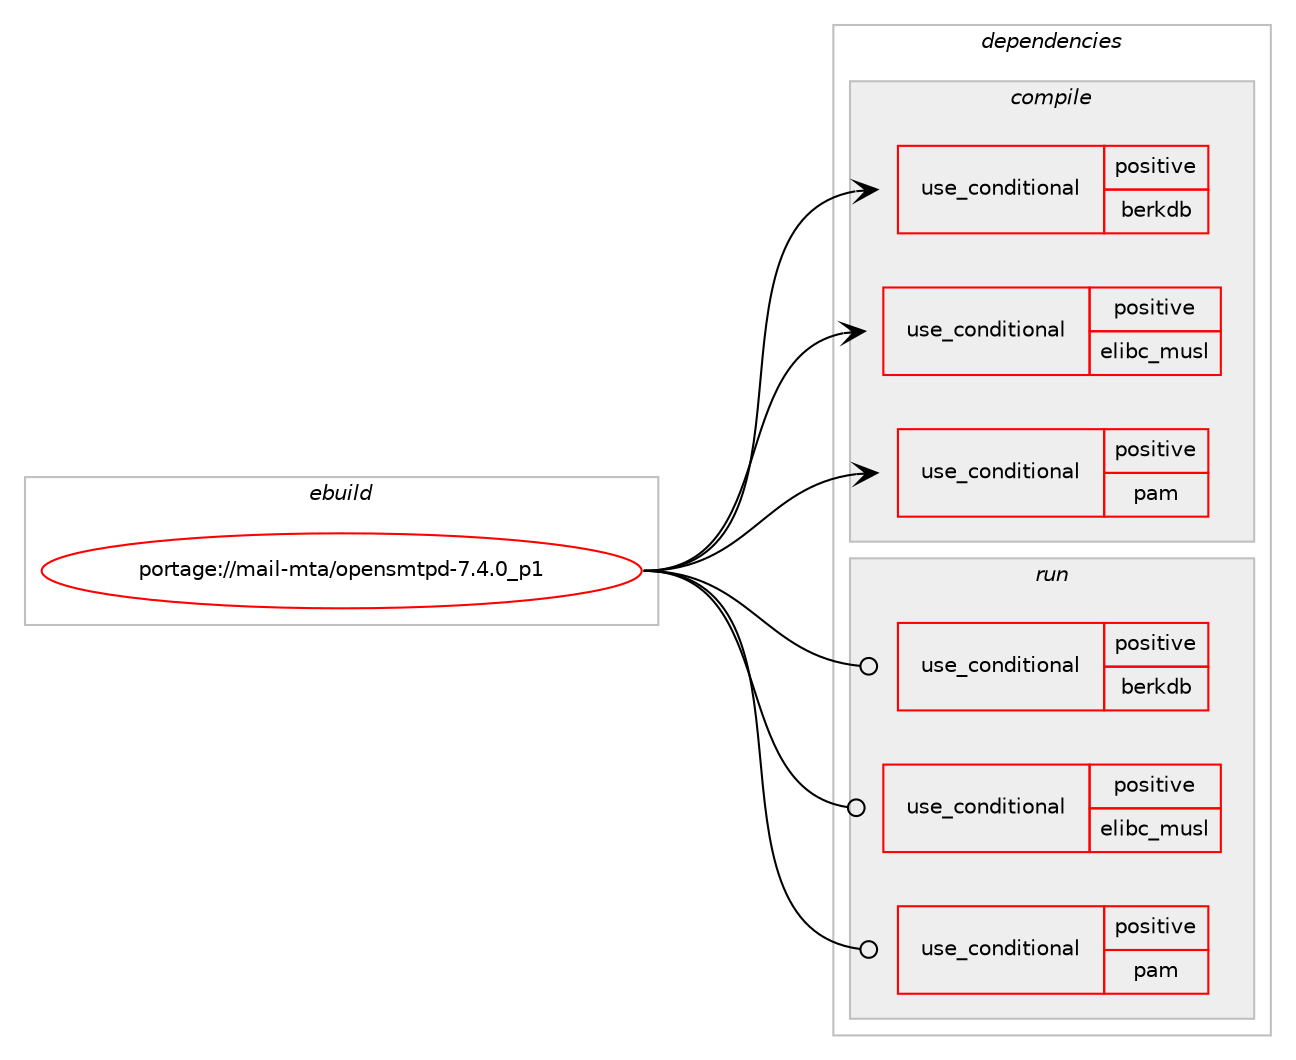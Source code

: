 digraph prolog {

# *************
# Graph options
# *************

newrank=true;
concentrate=true;
compound=true;
graph [rankdir=LR,fontname=Helvetica,fontsize=10,ranksep=1.5];#, ranksep=2.5, nodesep=0.2];
edge  [arrowhead=vee];
node  [fontname=Helvetica,fontsize=10];

# **********
# The ebuild
# **********

subgraph cluster_leftcol {
color=gray;
rank=same;
label=<<i>ebuild</i>>;
id [label="portage://mail-mta/opensmtpd-7.4.0_p1", color=red, width=4, href="../mail-mta/opensmtpd-7.4.0_p1.svg"];
}

# ****************
# The dependencies
# ****************

subgraph cluster_midcol {
color=gray;
label=<<i>dependencies</i>>;
subgraph cluster_compile {
fillcolor="#eeeeee";
style=filled;
label=<<i>compile</i>>;
subgraph cond69065 {
dependency147118 [label=<<TABLE BORDER="0" CELLBORDER="1" CELLSPACING="0" CELLPADDING="4"><TR><TD ROWSPAN="3" CELLPADDING="10">use_conditional</TD></TR><TR><TD>positive</TD></TR><TR><TD>berkdb</TD></TR></TABLE>>, shape=none, color=red];
# *** BEGIN UNKNOWN DEPENDENCY TYPE (TODO) ***
# dependency147118 -> package_dependency(portage://mail-mta/opensmtpd-7.4.0_p1,install,no,sys-libs,db,none,[,,],any_same_slot,[])
# *** END UNKNOWN DEPENDENCY TYPE (TODO) ***

}
id:e -> dependency147118:w [weight=20,style="solid",arrowhead="vee"];
subgraph cond69066 {
dependency147119 [label=<<TABLE BORDER="0" CELLBORDER="1" CELLSPACING="0" CELLPADDING="4"><TR><TD ROWSPAN="3" CELLPADDING="10">use_conditional</TD></TR><TR><TD>positive</TD></TR><TR><TD>elibc_musl</TD></TR></TABLE>>, shape=none, color=red];
# *** BEGIN UNKNOWN DEPENDENCY TYPE (TODO) ***
# dependency147119 -> package_dependency(portage://mail-mta/opensmtpd-7.4.0_p1,install,no,sys-libs,fts-standalone,none,[,,],[],[])
# *** END UNKNOWN DEPENDENCY TYPE (TODO) ***

}
id:e -> dependency147119:w [weight=20,style="solid",arrowhead="vee"];
subgraph cond69067 {
dependency147120 [label=<<TABLE BORDER="0" CELLBORDER="1" CELLSPACING="0" CELLPADDING="4"><TR><TD ROWSPAN="3" CELLPADDING="10">use_conditional</TD></TR><TR><TD>positive</TD></TR><TR><TD>pam</TD></TR></TABLE>>, shape=none, color=red];
# *** BEGIN UNKNOWN DEPENDENCY TYPE (TODO) ***
# dependency147120 -> package_dependency(portage://mail-mta/opensmtpd-7.4.0_p1,install,no,sys-libs,pam,none,[,,],[],[])
# *** END UNKNOWN DEPENDENCY TYPE (TODO) ***

}
id:e -> dependency147120:w [weight=20,style="solid",arrowhead="vee"];
# *** BEGIN UNKNOWN DEPENDENCY TYPE (TODO) ***
# id -> package_dependency(portage://mail-mta/opensmtpd-7.4.0_p1,install,no,dev-libs,libbsd,none,[,,],[],[])
# *** END UNKNOWN DEPENDENCY TYPE (TODO) ***

# *** BEGIN UNKNOWN DEPENDENCY TYPE (TODO) ***
# id -> package_dependency(portage://mail-mta/opensmtpd-7.4.0_p1,install,no,dev-libs,libevent,none,[,,],any_same_slot,[])
# *** END UNKNOWN DEPENDENCY TYPE (TODO) ***

# *** BEGIN UNKNOWN DEPENDENCY TYPE (TODO) ***
# id -> package_dependency(portage://mail-mta/opensmtpd-7.4.0_p1,install,no,dev-libs,openssl,none,[,,],any_same_slot,[])
# *** END UNKNOWN DEPENDENCY TYPE (TODO) ***

# *** BEGIN UNKNOWN DEPENDENCY TYPE (TODO) ***
# id -> package_dependency(portage://mail-mta/opensmtpd-7.4.0_p1,install,no,sys-libs,zlib,none,[,,],any_same_slot,[])
# *** END UNKNOWN DEPENDENCY TYPE (TODO) ***

# *** BEGIN UNKNOWN DEPENDENCY TYPE (TODO) ***
# id -> package_dependency(portage://mail-mta/opensmtpd-7.4.0_p1,install,no,virtual,libcrypt,none,[,,],any_same_slot,[])
# *** END UNKNOWN DEPENDENCY TYPE (TODO) ***

}
subgraph cluster_compileandrun {
fillcolor="#eeeeee";
style=filled;
label=<<i>compile and run</i>>;
}
subgraph cluster_run {
fillcolor="#eeeeee";
style=filled;
label=<<i>run</i>>;
subgraph cond69068 {
dependency147121 [label=<<TABLE BORDER="0" CELLBORDER="1" CELLSPACING="0" CELLPADDING="4"><TR><TD ROWSPAN="3" CELLPADDING="10">use_conditional</TD></TR><TR><TD>positive</TD></TR><TR><TD>berkdb</TD></TR></TABLE>>, shape=none, color=red];
# *** BEGIN UNKNOWN DEPENDENCY TYPE (TODO) ***
# dependency147121 -> package_dependency(portage://mail-mta/opensmtpd-7.4.0_p1,run,no,sys-libs,db,none,[,,],any_same_slot,[])
# *** END UNKNOWN DEPENDENCY TYPE (TODO) ***

}
id:e -> dependency147121:w [weight=20,style="solid",arrowhead="odot"];
subgraph cond69069 {
dependency147122 [label=<<TABLE BORDER="0" CELLBORDER="1" CELLSPACING="0" CELLPADDING="4"><TR><TD ROWSPAN="3" CELLPADDING="10">use_conditional</TD></TR><TR><TD>positive</TD></TR><TR><TD>elibc_musl</TD></TR></TABLE>>, shape=none, color=red];
# *** BEGIN UNKNOWN DEPENDENCY TYPE (TODO) ***
# dependency147122 -> package_dependency(portage://mail-mta/opensmtpd-7.4.0_p1,run,no,sys-libs,fts-standalone,none,[,,],[],[])
# *** END UNKNOWN DEPENDENCY TYPE (TODO) ***

}
id:e -> dependency147122:w [weight=20,style="solid",arrowhead="odot"];
subgraph cond69070 {
dependency147123 [label=<<TABLE BORDER="0" CELLBORDER="1" CELLSPACING="0" CELLPADDING="4"><TR><TD ROWSPAN="3" CELLPADDING="10">use_conditional</TD></TR><TR><TD>positive</TD></TR><TR><TD>pam</TD></TR></TABLE>>, shape=none, color=red];
# *** BEGIN UNKNOWN DEPENDENCY TYPE (TODO) ***
# dependency147123 -> package_dependency(portage://mail-mta/opensmtpd-7.4.0_p1,run,no,sys-libs,pam,none,[,,],[],[])
# *** END UNKNOWN DEPENDENCY TYPE (TODO) ***

}
id:e -> dependency147123:w [weight=20,style="solid",arrowhead="odot"];
# *** BEGIN UNKNOWN DEPENDENCY TYPE (TODO) ***
# id -> package_dependency(portage://mail-mta/opensmtpd-7.4.0_p1,run,no,acct-user,smtpd,none,[,,],[],[])
# *** END UNKNOWN DEPENDENCY TYPE (TODO) ***

# *** BEGIN UNKNOWN DEPENDENCY TYPE (TODO) ***
# id -> package_dependency(portage://mail-mta/opensmtpd-7.4.0_p1,run,no,acct-user,smtpq,none,[,,],[],[])
# *** END UNKNOWN DEPENDENCY TYPE (TODO) ***

# *** BEGIN UNKNOWN DEPENDENCY TYPE (TODO) ***
# id -> package_dependency(portage://mail-mta/opensmtpd-7.4.0_p1,run,no,app-misc,ca-certificates,none,[,,],[],[])
# *** END UNKNOWN DEPENDENCY TYPE (TODO) ***

# *** BEGIN UNKNOWN DEPENDENCY TYPE (TODO) ***
# id -> package_dependency(portage://mail-mta/opensmtpd-7.4.0_p1,run,no,dev-libs,libbsd,none,[,,],[],[])
# *** END UNKNOWN DEPENDENCY TYPE (TODO) ***

# *** BEGIN UNKNOWN DEPENDENCY TYPE (TODO) ***
# id -> package_dependency(portage://mail-mta/opensmtpd-7.4.0_p1,run,no,dev-libs,libevent,none,[,,],any_same_slot,[])
# *** END UNKNOWN DEPENDENCY TYPE (TODO) ***

# *** BEGIN UNKNOWN DEPENDENCY TYPE (TODO) ***
# id -> package_dependency(portage://mail-mta/opensmtpd-7.4.0_p1,run,no,dev-libs,openssl,none,[,,],any_same_slot,[])
# *** END UNKNOWN DEPENDENCY TYPE (TODO) ***

# *** BEGIN UNKNOWN DEPENDENCY TYPE (TODO) ***
# id -> package_dependency(portage://mail-mta/opensmtpd-7.4.0_p1,run,no,net-mail,mailbase,none,[,,],[],[])
# *** END UNKNOWN DEPENDENCY TYPE (TODO) ***

# *** BEGIN UNKNOWN DEPENDENCY TYPE (TODO) ***
# id -> package_dependency(portage://mail-mta/opensmtpd-7.4.0_p1,run,no,sys-libs,zlib,none,[,,],any_same_slot,[])
# *** END UNKNOWN DEPENDENCY TYPE (TODO) ***

# *** BEGIN UNKNOWN DEPENDENCY TYPE (TODO) ***
# id -> package_dependency(portage://mail-mta/opensmtpd-7.4.0_p1,run,no,virtual,libcrypt,none,[,,],any_same_slot,[])
# *** END UNKNOWN DEPENDENCY TYPE (TODO) ***

# *** BEGIN UNKNOWN DEPENDENCY TYPE (TODO) ***
# id -> package_dependency(portage://mail-mta/opensmtpd-7.4.0_p1,run,weak,mail-client,mailx-support,none,[,,],[],[])
# *** END UNKNOWN DEPENDENCY TYPE (TODO) ***

# *** BEGIN UNKNOWN DEPENDENCY TYPE (TODO) ***
# id -> package_dependency(portage://mail-mta/opensmtpd-7.4.0_p1,run,weak,mail-mta,courier,none,[,,],[],[])
# *** END UNKNOWN DEPENDENCY TYPE (TODO) ***

# *** BEGIN UNKNOWN DEPENDENCY TYPE (TODO) ***
# id -> package_dependency(portage://mail-mta/opensmtpd-7.4.0_p1,run,weak,mail-mta,esmtp,none,[,,],[],[])
# *** END UNKNOWN DEPENDENCY TYPE (TODO) ***

# *** BEGIN UNKNOWN DEPENDENCY TYPE (TODO) ***
# id -> package_dependency(portage://mail-mta/opensmtpd-7.4.0_p1,run,weak,mail-mta,exim,none,[,,],[],[])
# *** END UNKNOWN DEPENDENCY TYPE (TODO) ***

# *** BEGIN UNKNOWN DEPENDENCY TYPE (TODO) ***
# id -> package_dependency(portage://mail-mta/opensmtpd-7.4.0_p1,run,weak,mail-mta,msmtp,none,[,,],[],[use(enable(mta),none)])
# *** END UNKNOWN DEPENDENCY TYPE (TODO) ***

# *** BEGIN UNKNOWN DEPENDENCY TYPE (TODO) ***
# id -> package_dependency(portage://mail-mta/opensmtpd-7.4.0_p1,run,weak,mail-mta,netqmail,none,[,,],[],[])
# *** END UNKNOWN DEPENDENCY TYPE (TODO) ***

# *** BEGIN UNKNOWN DEPENDENCY TYPE (TODO) ***
# id -> package_dependency(portage://mail-mta/opensmtpd-7.4.0_p1,run,weak,mail-mta,nullmailer,none,[,,],[],[])
# *** END UNKNOWN DEPENDENCY TYPE (TODO) ***

# *** BEGIN UNKNOWN DEPENDENCY TYPE (TODO) ***
# id -> package_dependency(portage://mail-mta/opensmtpd-7.4.0_p1,run,weak,mail-mta,postfix,none,[,,],[],[])
# *** END UNKNOWN DEPENDENCY TYPE (TODO) ***

# *** BEGIN UNKNOWN DEPENDENCY TYPE (TODO) ***
# id -> package_dependency(portage://mail-mta/opensmtpd-7.4.0_p1,run,weak,mail-mta,sendmail,none,[,,],[],[])
# *** END UNKNOWN DEPENDENCY TYPE (TODO) ***

# *** BEGIN UNKNOWN DEPENDENCY TYPE (TODO) ***
# id -> package_dependency(portage://mail-mta/opensmtpd-7.4.0_p1,run,weak,mail-mta,ssmtp,none,[,,],[],[use(enable(mta),none)])
# *** END UNKNOWN DEPENDENCY TYPE (TODO) ***

}
}

# **************
# The candidates
# **************

subgraph cluster_choices {
rank=same;
color=gray;
label=<<i>candidates</i>>;

}

}

